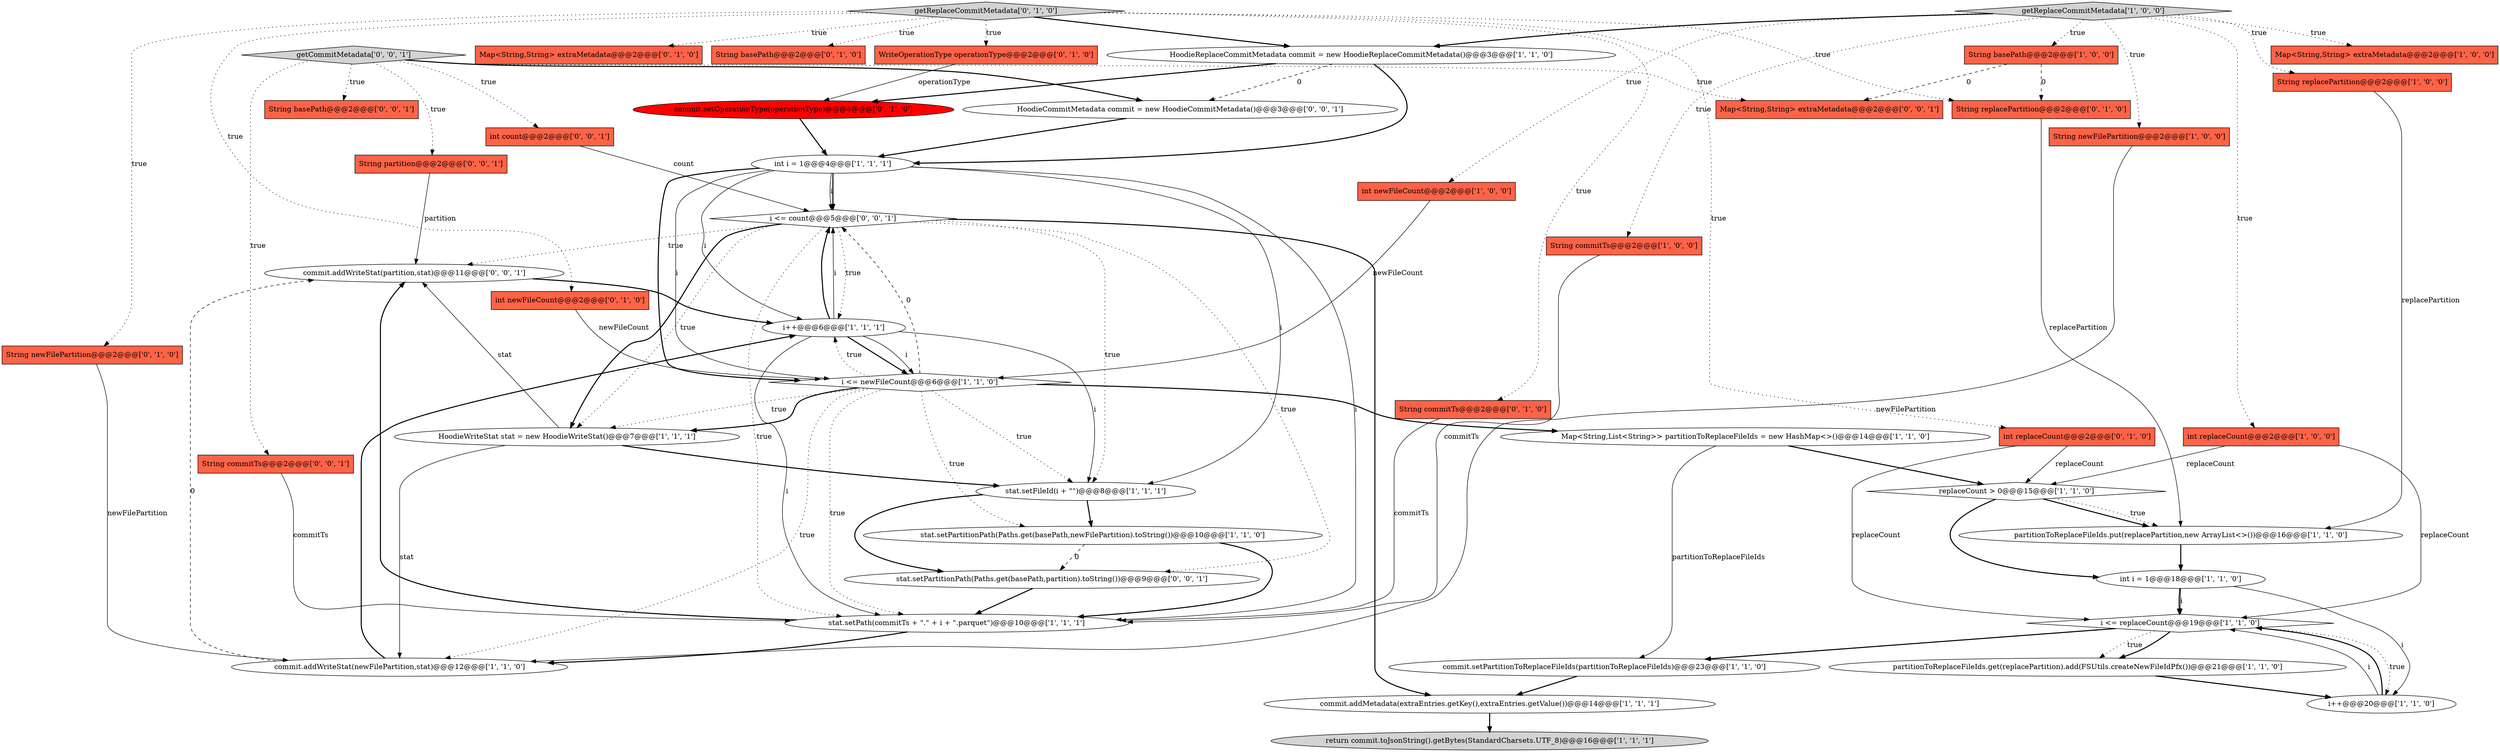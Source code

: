 digraph {
38 [style = filled, label = "i <= count@@@5@@@['0', '0', '1']", fillcolor = white, shape = diamond image = "AAA0AAABBB3BBB"];
42 [style = filled, label = "commit.addWriteStat(partition,stat)@@@11@@@['0', '0', '1']", fillcolor = white, shape = ellipse image = "AAA0AAABBB3BBB"];
14 [style = filled, label = "i <= replaceCount@@@19@@@['1', '1', '0']", fillcolor = white, shape = diamond image = "AAA0AAABBB1BBB"];
44 [style = filled, label = "int count@@@2@@@['0', '0', '1']", fillcolor = tomato, shape = box image = "AAA0AAABBB3BBB"];
21 [style = filled, label = "Map<String,String> extraMetadata@@@2@@@['1', '0', '0']", fillcolor = tomato, shape = box image = "AAA0AAABBB1BBB"];
46 [style = filled, label = "stat.setPartitionPath(Paths.get(basePath,partition).toString())@@@9@@@['0', '0', '1']", fillcolor = white, shape = ellipse image = "AAA0AAABBB3BBB"];
2 [style = filled, label = "HoodieWriteStat stat = new HoodieWriteStat()@@@7@@@['1', '1', '1']", fillcolor = white, shape = ellipse image = "AAA0AAABBB1BBB"];
6 [style = filled, label = "stat.setPartitionPath(Paths.get(basePath,newFilePartition).toString())@@@10@@@['1', '1', '0']", fillcolor = white, shape = ellipse image = "AAA0AAABBB1BBB"];
39 [style = filled, label = "getCommitMetadata['0', '0', '1']", fillcolor = lightgray, shape = diamond image = "AAA0AAABBB3BBB"];
15 [style = filled, label = "String newFilePartition@@@2@@@['1', '0', '0']", fillcolor = tomato, shape = box image = "AAA0AAABBB1BBB"];
3 [style = filled, label = "commit.addMetadata(extraEntries.getKey(),extraEntries.getValue())@@@14@@@['1', '1', '1']", fillcolor = white, shape = ellipse image = "AAA0AAABBB1BBB"];
27 [style = filled, label = "int replaceCount@@@2@@@['0', '1', '0']", fillcolor = tomato, shape = box image = "AAA0AAABBB2BBB"];
36 [style = filled, label = "String replacePartition@@@2@@@['0', '1', '0']", fillcolor = tomato, shape = box image = "AAA1AAABBB2BBB"];
34 [style = filled, label = "Map<String,String> extraMetadata@@@2@@@['0', '1', '0']", fillcolor = tomato, shape = box image = "AAA0AAABBB2BBB"];
29 [style = filled, label = "String basePath@@@2@@@['0', '1', '0']", fillcolor = tomato, shape = box image = "AAA0AAABBB2BBB"];
16 [style = filled, label = "commit.addWriteStat(newFilePartition,stat)@@@12@@@['1', '1', '0']", fillcolor = white, shape = ellipse image = "AAA0AAABBB1BBB"];
10 [style = filled, label = "getReplaceCommitMetadata['1', '0', '0']", fillcolor = lightgray, shape = diamond image = "AAA0AAABBB1BBB"];
35 [style = filled, label = "commit.setOperationType(operationType)@@@4@@@['0', '1', '0']", fillcolor = red, shape = ellipse image = "AAA1AAABBB2BBB"];
31 [style = filled, label = "int newFileCount@@@2@@@['0', '1', '0']", fillcolor = tomato, shape = box image = "AAA0AAABBB2BBB"];
9 [style = filled, label = "i++@@@20@@@['1', '1', '0']", fillcolor = white, shape = ellipse image = "AAA0AAABBB1BBB"];
7 [style = filled, label = "replaceCount > 0@@@15@@@['1', '1', '0']", fillcolor = white, shape = diamond image = "AAA0AAABBB1BBB"];
8 [style = filled, label = "return commit.toJsonString().getBytes(StandardCharsets.UTF_8)@@@16@@@['1', '1', '1']", fillcolor = lightgray, shape = ellipse image = "AAA0AAABBB1BBB"];
19 [style = filled, label = "int i = 1@@@4@@@['1', '1', '1']", fillcolor = white, shape = ellipse image = "AAA0AAABBB1BBB"];
25 [style = filled, label = "HoodieReplaceCommitMetadata commit = new HoodieReplaceCommitMetadata()@@@3@@@['1', '1', '0']", fillcolor = white, shape = ellipse image = "AAA0AAABBB1BBB"];
1 [style = filled, label = "i++@@@6@@@['1', '1', '1']", fillcolor = white, shape = ellipse image = "AAA0AAABBB1BBB"];
20 [style = filled, label = "String replacePartition@@@2@@@['1', '0', '0']", fillcolor = tomato, shape = box image = "AAA0AAABBB1BBB"];
37 [style = filled, label = "String basePath@@@2@@@['0', '0', '1']", fillcolor = tomato, shape = box image = "AAA0AAABBB3BBB"];
18 [style = filled, label = "commit.setPartitionToReplaceFileIds(partitionToReplaceFileIds)@@@23@@@['1', '1', '0']", fillcolor = white, shape = ellipse image = "AAA0AAABBB1BBB"];
12 [style = filled, label = "int newFileCount@@@2@@@['1', '0', '0']", fillcolor = tomato, shape = box image = "AAA0AAABBB1BBB"];
33 [style = filled, label = "WriteOperationType operationType@@@2@@@['0', '1', '0']", fillcolor = tomato, shape = box image = "AAA0AAABBB2BBB"];
5 [style = filled, label = "stat.setPath(commitTs + \".\" + i + \".parquet\")@@@10@@@['1', '1', '1']", fillcolor = white, shape = ellipse image = "AAA0AAABBB1BBB"];
40 [style = filled, label = "String partition@@@2@@@['0', '0', '1']", fillcolor = tomato, shape = box image = "AAA0AAABBB3BBB"];
41 [style = filled, label = "String commitTs@@@2@@@['0', '0', '1']", fillcolor = tomato, shape = box image = "AAA0AAABBB3BBB"];
22 [style = filled, label = "int i = 1@@@18@@@['1', '1', '0']", fillcolor = white, shape = ellipse image = "AAA0AAABBB1BBB"];
26 [style = filled, label = "Map<String,List<String>> partitionToReplaceFileIds = new HashMap<>()@@@14@@@['1', '1', '0']", fillcolor = white, shape = ellipse image = "AAA0AAABBB1BBB"];
0 [style = filled, label = "partitionToReplaceFileIds.put(replacePartition,new ArrayList<>())@@@16@@@['1', '1', '0']", fillcolor = white, shape = ellipse image = "AAA0AAABBB1BBB"];
23 [style = filled, label = "int replaceCount@@@2@@@['1', '0', '0']", fillcolor = tomato, shape = box image = "AAA0AAABBB1BBB"];
13 [style = filled, label = "i <= newFileCount@@@6@@@['1', '1', '0']", fillcolor = white, shape = diamond image = "AAA0AAABBB1BBB"];
32 [style = filled, label = "String newFilePartition@@@2@@@['0', '1', '0']", fillcolor = tomato, shape = box image = "AAA0AAABBB2BBB"];
28 [style = filled, label = "getReplaceCommitMetadata['0', '1', '0']", fillcolor = lightgray, shape = diamond image = "AAA0AAABBB2BBB"];
30 [style = filled, label = "String commitTs@@@2@@@['0', '1', '0']", fillcolor = tomato, shape = box image = "AAA0AAABBB2BBB"];
17 [style = filled, label = "stat.setFileId(i + \"\")@@@8@@@['1', '1', '1']", fillcolor = white, shape = ellipse image = "AAA0AAABBB1BBB"];
24 [style = filled, label = "String basePath@@@2@@@['1', '0', '0']", fillcolor = tomato, shape = box image = "AAA1AAABBB1BBB"];
4 [style = filled, label = "partitionToReplaceFileIds.get(replacePartition).add(FSUtils.createNewFileIdPfx())@@@21@@@['1', '1', '0']", fillcolor = white, shape = ellipse image = "AAA0AAABBB1BBB"];
45 [style = filled, label = "Map<String,String> extraMetadata@@@2@@@['0', '0', '1']", fillcolor = tomato, shape = box image = "AAA0AAABBB3BBB"];
43 [style = filled, label = "HoodieCommitMetadata commit = new HoodieCommitMetadata()@@@3@@@['0', '0', '1']", fillcolor = white, shape = ellipse image = "AAA0AAABBB3BBB"];
11 [style = filled, label = "String commitTs@@@2@@@['1', '0', '0']", fillcolor = tomato, shape = box image = "AAA0AAABBB1BBB"];
18->3 [style = bold, label=""];
9->14 [style = solid, label="i"];
46->5 [style = bold, label=""];
1->5 [style = solid, label="i"];
19->17 [style = solid, label="i"];
15->16 [style = solid, label="newFilePartition"];
23->7 [style = solid, label="replaceCount"];
13->5 [style = dotted, label="true"];
25->43 [style = dashed, label="0"];
25->35 [style = bold, label=""];
1->13 [style = bold, label=""];
22->9 [style = solid, label="i"];
43->19 [style = bold, label=""];
28->30 [style = dotted, label="true"];
12->13 [style = solid, label="newFileCount"];
23->14 [style = solid, label="replaceCount"];
10->20 [style = dotted, label="true"];
25->19 [style = bold, label=""];
9->14 [style = bold, label=""];
28->25 [style = bold, label=""];
42->1 [style = bold, label=""];
28->27 [style = dotted, label="true"];
38->5 [style = dotted, label="true"];
1->13 [style = solid, label="i"];
1->38 [style = bold, label=""];
13->6 [style = dotted, label="true"];
38->46 [style = dotted, label="true"];
30->5 [style = solid, label="commitTs"];
13->17 [style = dotted, label="true"];
26->7 [style = bold, label=""];
1->38 [style = solid, label="i"];
2->16 [style = solid, label="stat"];
28->36 [style = dotted, label="true"];
7->0 [style = bold, label=""];
27->14 [style = solid, label="replaceCount"];
38->2 [style = bold, label=""];
38->1 [style = dotted, label="true"];
28->29 [style = dotted, label="true"];
10->23 [style = dotted, label="true"];
24->45 [style = dashed, label="0"];
19->13 [style = bold, label=""];
10->25 [style = bold, label=""];
39->44 [style = dotted, label="true"];
10->24 [style = dotted, label="true"];
11->5 [style = solid, label="commitTs"];
31->13 [style = solid, label="newFileCount"];
39->40 [style = dotted, label="true"];
22->14 [style = solid, label="i"];
14->18 [style = bold, label=""];
20->0 [style = solid, label="replacePartition"];
22->14 [style = bold, label=""];
14->4 [style = dotted, label="true"];
19->38 [style = bold, label=""];
24->36 [style = dashed, label="0"];
28->34 [style = dotted, label="true"];
44->38 [style = solid, label="count"];
38->42 [style = dotted, label="true"];
14->4 [style = bold, label=""];
2->17 [style = bold, label=""];
4->9 [style = bold, label=""];
1->17 [style = solid, label="i"];
13->16 [style = dotted, label="true"];
17->46 [style = bold, label=""];
40->42 [style = solid, label="partition"];
17->6 [style = bold, label=""];
16->42 [style = dashed, label="0"];
13->38 [style = dashed, label="0"];
7->0 [style = dotted, label="true"];
38->3 [style = bold, label=""];
5->16 [style = bold, label=""];
13->2 [style = dotted, label="true"];
7->22 [style = bold, label=""];
19->1 [style = solid, label="i"];
41->5 [style = solid, label="commitTs"];
6->5 [style = bold, label=""];
39->37 [style = dotted, label="true"];
19->13 [style = solid, label="i"];
28->32 [style = dotted, label="true"];
16->1 [style = bold, label=""];
10->11 [style = dotted, label="true"];
13->26 [style = bold, label=""];
3->8 [style = bold, label=""];
36->0 [style = solid, label="replacePartition"];
2->42 [style = solid, label="stat"];
19->38 [style = solid, label="i"];
27->7 [style = solid, label="replaceCount"];
39->45 [style = dotted, label="true"];
13->2 [style = bold, label=""];
28->31 [style = dotted, label="true"];
10->12 [style = dotted, label="true"];
28->33 [style = dotted, label="true"];
35->19 [style = bold, label=""];
39->43 [style = bold, label=""];
33->35 [style = solid, label="operationType"];
10->15 [style = dotted, label="true"];
6->46 [style = dashed, label="0"];
13->1 [style = dotted, label="true"];
19->5 [style = solid, label="i"];
0->22 [style = bold, label=""];
38->2 [style = dotted, label="true"];
32->16 [style = solid, label="newFilePartition"];
26->18 [style = solid, label="partitionToReplaceFileIds"];
38->17 [style = dotted, label="true"];
39->41 [style = dotted, label="true"];
14->9 [style = dotted, label="true"];
5->42 [style = bold, label=""];
10->21 [style = dotted, label="true"];
}
